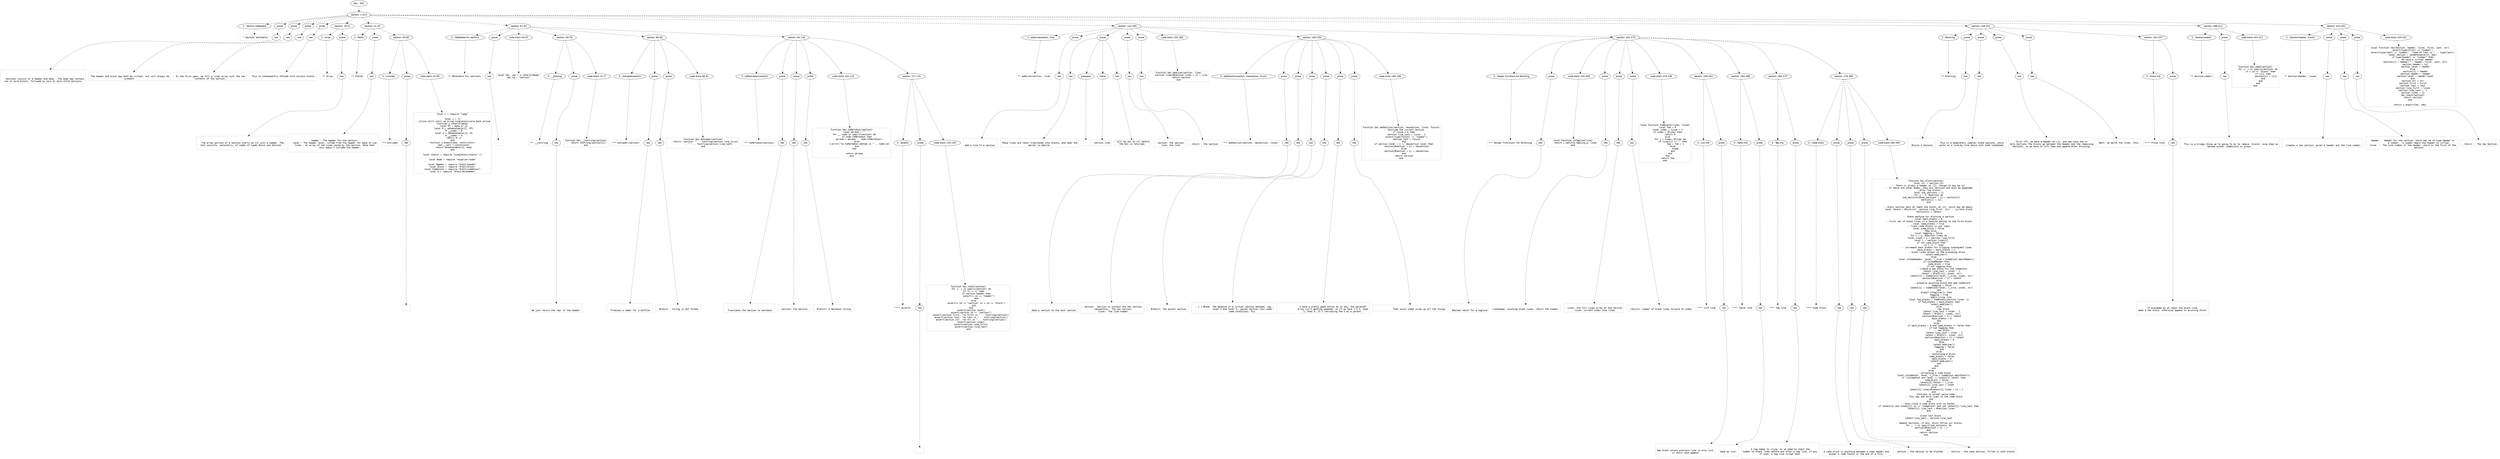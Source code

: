 digraph lpegNode {

node [fontname=Helvetica]
edge [style=dashed]

doc_0 [label="doc - 452"]


doc_0 -> { section_1}
{rank=same; section_1}

section_1 [label="section: 1-413"]


// END RANK doc_0

section_1 -> { header_2 prose_3 prose_4 prose_5 prose_6 section_7 section_8 section_9 section_10 section_11 section_12 section_13}
{rank=same; header_2 prose_3 prose_4 prose_5 prose_6 section_7 section_8 section_9 section_10 section_11 section_12 section_13}

header_2 [label="1 : Section metatable"]

prose_3 [label="prose"]

prose_4 [label="prose"]

prose_5 [label="prose"]

prose_6 [label="prose"]

section_7 [label="section: 16-21"]

section_8 [label="section: 22-29"]

section_9 [label="section: 61-93"]

section_10 [label="section: 142-200"]

section_11 [label="section: 238-251"]

section_12 [label="section: 396-413"]

section_13 [label="section: 414-452"]


// END RANK section_1

header_2 -> leaf_14
leaf_14  [color=Gray,shape=rectangle,fontname=Inconsolata,label=" * Section metatable"]
// END RANK header_2

prose_3 -> { raw_15}
{rank=same; raw_15}

raw_15 [label="raw"]


// END RANK prose_3

raw_15 -> leaf_16
leaf_16  [color=Gray,shape=rectangle,fontname=Inconsolata,label="


   Sections consist of a header and body.  The body may contain
 one or more blocks, followed by zero or more child sections.
"]
// END RANK raw_15

prose_4 -> { raw_17}
{rank=same; raw_17}

raw_17 [label="raw"]


// END RANK prose_4

raw_17 -> leaf_18
leaf_18  [color=Gray,shape=rectangle,fontname=Inconsolata,label="
 The header and block may both be virtual, but will always be
 present.
"]
// END RANK raw_17

prose_5 -> { raw_19}
{rank=same; raw_19}

raw_19 [label="raw"]


// END RANK prose_5

raw_19 -> leaf_20
leaf_20  [color=Gray,shape=rectangle,fontname=Inconsolata,label="
 In the first pass, we fill a lines array with the raw
 contents of the section.
"]
// END RANK raw_19

prose_6 -> { raw_21}
{rank=same; raw_21}

raw_21 [label="raw"]


// END RANK prose_6

raw_21 -> leaf_22
leaf_22  [color=Gray,shape=rectangle,fontname=Inconsolata,label="
 This is subsequently refined into various blocks.

"]
// END RANK raw_21

section_7 -> { header_23 prose_24}
{rank=same; header_23 prose_24}

header_23 [label="2 : Array"]

prose_24 [label="prose"]


// END RANK section_7

header_23 -> leaf_25
leaf_25  [color=Gray,shape=rectangle,fontname=Inconsolata,label=" ** Array"]
// END RANK header_23

prose_24 -> { raw_26}
{rank=same; raw_26}

raw_26 [label="raw"]


// END RANK prose_24

raw_26 -> leaf_27
leaf_27  [color=Gray,shape=rectangle,fontname=Inconsolata,label="

   The array portion of a section starts at [1] with a header. The
 rest consists, optionally, of nodes of types Block and Section.

"]
// END RANK raw_26

section_8 -> { header_28 prose_29 section_30}
{rank=same; header_28 prose_29 section_30}

header_28 [label="2 : Fields"]

prose_29 [label="prose"]

section_30 [label="section: 30-60"]


// END RANK section_8

header_28 -> leaf_31
leaf_31  [color=Gray,shape=rectangle,fontname=Inconsolata,label=" ** Fields"]
// END RANK header_28

prose_29 -> { raw_32}
{rank=same; raw_32}

raw_32 [label="raw"]


// END RANK prose_29

raw_32 -> leaf_33
leaf_33  [color=Gray,shape=rectangle,fontname=Inconsolata,label="

 - header : The header for the section.
 - level : The header level, lifted from the header for ease of use
 - lines : An array of the lines owned by the section. Note that
           this doesn't include the header.

"]
// END RANK raw_32

section_30 -> { header_34 prose_35 codeblock_36}
{rank=same; header_34 prose_35 codeblock_36}

header_34 [label="3 : Includes"]

prose_35 [label="prose"]

codeblock_36 [label="code block 32-58"]


// END RANK section_30

header_34 -> leaf_37
leaf_37  [color=Gray,shape=rectangle,fontname=Inconsolata,label="*** Includes"]
// END RANK header_34

prose_35 -> { raw_38}
{rank=same; raw_38}

raw_38 [label="raw"]


// END RANK prose_35

raw_38 -> leaf_39
leaf_39  [color=Gray,shape=rectangle,fontname=Inconsolata,label="
"]
// END RANK raw_38

codeblock_36 -> leaf_40
leaf_40  [color=Gray,shape=rectangle,fontname=Inconsolata,label="local L = require \"lpeg\"

local u = {}
-- inline utils until we bring singletons/core back online
function u.inherit(meta)
  local MT = meta or {}
  local M = setmetatable({}, MT)
  M.__index = M
  local m = setmetatable({}, M)
  m.__index = m
  return M, m
end
function u.export(mod, constructor)
  mod.__call = constructor
  return setmetatable({}, mod)
end

local status = require \"singletons/status\" ()

local Node = require \"espalier/node\"

local Header = require \"Orbit/header\"
local Block = require \"Orbit/block\"
local Codeblock = require \"Orbit/codeblock\"
local m = require \"Orbit/morphemes\""]
// END RANK codeblock_36

section_9 -> { header_41 prose_42 codeblock_43 section_44 section_45 section_46}
{rank=same; header_41 prose_42 codeblock_43 section_44 section_45 section_46}

header_41 [label="2 : Metatable for sections"]

prose_42 [label="prose"]

codeblock_43 [label="code block 63-67"]

section_44 [label="section: 69-79"]

section_45 [label="section: 80-93"]

section_46 [label="section: 94-116"]


// END RANK section_9

header_41 -> leaf_47
leaf_47  [color=Gray,shape=rectangle,fontname=Inconsolata,label="** Metatable for sections"]
// END RANK header_41

prose_42 -> { raw_48}
{rank=same; raw_48}

raw_48 [label="raw"]


// END RANK prose_42

raw_48 -> leaf_49
leaf_49  [color=Gray,shape=rectangle,fontname=Inconsolata,label="
"]
// END RANK raw_48

codeblock_43 -> leaf_50
leaf_50  [color=Gray,shape=rectangle,fontname=Inconsolata,label="local Sec, sec = u.inherit(Node)
Sec.id = \"section\"
"]
// END RANK codeblock_43

section_44 -> { header_51 prose_52 codeblock_53}
{rank=same; header_51 prose_52 codeblock_53}

header_51 [label="3 : __tostring"]

prose_52 [label="prose"]

codeblock_53 [label="code block 73-77"]


// END RANK section_44

header_51 -> leaf_54
leaf_54  [color=Gray,shape=rectangle,fontname=Inconsolata,label="*** __tostring"]
// END RANK header_51

prose_52 -> { raw_55}
{rank=same; raw_55}

raw_55 [label="raw"]


// END RANK prose_52

raw_55 -> leaf_56
leaf_56  [color=Gray,shape=rectangle,fontname=Inconsolata,label="

We just return the repr of the header.
"]
// END RANK raw_55

codeblock_53 -> leaf_57
leaf_57  [color=Gray,shape=rectangle,fontname=Inconsolata,label="function Sec.__tostring(section)
    return tostring(section[1])
end"]
// END RANK codeblock_53

section_45 -> { header_58 prose_59 prose_60 codeblock_61}
{rank=same; header_58 prose_59 prose_60 codeblock_61}

header_58 [label="3 : dotLabel(section)"]

prose_59 [label="prose"]

prose_60 [label="prose"]

codeblock_61 [label="code block 86-91"]


// END RANK section_45

header_58 -> leaf_62
leaf_62  [color=Gray,shape=rectangle,fontname=Inconsolata,label="*** dotLabel(section)"]
// END RANK header_58

prose_59 -> { raw_63}
{rank=same; raw_63}

raw_63 [label="raw"]


// END RANK prose_59

raw_63 -> leaf_64
leaf_64  [color=Gray,shape=rectangle,fontname=Inconsolata,label="

  Produces a label for a dotfile.
"]
// END RANK raw_63

prose_60 -> { raw_65}
{rank=same; raw_65}

raw_65 [label="raw"]


// END RANK prose_60

raw_65 -> leaf_66
leaf_66  [color=Gray,shape=rectangle,fontname=Inconsolata,label="
- #return : string in dot format.
"]
// END RANK raw_65

codeblock_61 -> leaf_67
leaf_67  [color=Gray,shape=rectangle,fontname=Inconsolata,label="function Sec.dotLabel(section)
    return \"section: \" .. tostring(section.line_first)
        .. \"-\" .. tostring(section.line_last)
end"]
// END RANK codeblock_61

section_46 -> { header_68 prose_69 prose_70 prose_71 codeblock_72 section_73}
{rank=same; header_68 prose_69 prose_70 prose_71 codeblock_72 section_73}

header_68 [label="3 : toMarkdown(section)"]

prose_69 [label="prose"]

prose_70 [label="prose"]

prose_71 [label="prose"]

codeblock_72 [label="code block 102-115"]

section_73 [label="section: 117-141"]


// END RANK section_46

header_68 -> leaf_74
leaf_74  [color=Gray,shape=rectangle,fontname=Inconsolata,label="*** toMarkdown(section)"]
// END RANK header_68

prose_69 -> { raw_75}
{rank=same; raw_75}

raw_75 [label="raw"]


// END RANK prose_69

raw_75 -> leaf_76
leaf_76  [color=Gray,shape=rectangle,fontname=Inconsolata,label="

  Translates the Section to markdown.
"]
// END RANK raw_75

prose_70 -> { raw_77}
{rank=same; raw_77}

raw_77 [label="raw"]


// END RANK prose_70

raw_77 -> leaf_78
leaf_78  [color=Gray,shape=rectangle,fontname=Inconsolata,label="
- section: the Section.
"]
// END RANK raw_77

prose_71 -> { raw_79}
{rank=same; raw_79}

raw_79 [label="raw"]


// END RANK prose_71

raw_79 -> leaf_80
leaf_80  [color=Gray,shape=rectangle,fontname=Inconsolata,label="
- #return: A Markdown string.
"]
// END RANK raw_79

codeblock_72 -> leaf_81
leaf_81  [color=Gray,shape=rectangle,fontname=Inconsolata,label="function Sec.toMarkdown(section)
    local phrase = \"\"
    for _, node in ipairs(section) do
        if node.toMarkdown then
            phrase = phrase .. node:toMarkdown()
        else
            s:error(\"no toMarkdown method in \" .. node.id)
        end
    end

    return phrase
end"]
// END RANK codeblock_72

section_73 -> { header_82 prose_83 codeblock_84}
{rank=same; header_82 prose_83 codeblock_84}

header_82 [label="4 : asserts"]

prose_83 [label="prose"]

codeblock_84 [label="code block 119-139"]


// END RANK section_73

header_82 -> leaf_85
leaf_85  [color=Gray,shape=rectangle,fontname=Inconsolata,label="**** asserts"]
// END RANK header_82

prose_83 -> { raw_86}
{rank=same; raw_86}

raw_86 [label="raw"]


// END RANK prose_83

raw_86 -> leaf_87
leaf_87  [color=Gray,shape=rectangle,fontname=Inconsolata,label="
"]
// END RANK raw_86

codeblock_84 -> leaf_88
leaf_88  [color=Gray,shape=rectangle,fontname=Inconsolata,label="function Sec.check(section)
    for i, v in ipairs(section) do
        if (i == 1) then
            if section.header then
                assert(v.id == \"header\")
            end
        else
            assert(v.id == \"section\" or v.id == \"block\")
        end
    end
    assert(section.level)
    assert(section.id == \"section\")
    assert(section.first, \"no first in \" .. tostring(section))
    assert(section.last, \"no last in \" .. tostring(section))
    assert(section.str, \"no str in \" .. tostring(section))
    assert(section.lines)
    assert(section.line_first)
    assert(section.line_last)
end"]
// END RANK codeblock_84

section_10 -> { header_89 prose_90 prose_91 prose_92 prose_93 codeblock_94 section_95 section_96}
{rank=same; header_89 prose_90 prose_91 prose_92 prose_93 codeblock_94 section_95 section_96}

header_89 [label="2 : addLine(section, line)"]

prose_90 [label="prose"]

prose_91 [label="prose"]

prose_92 [label="prose"]

prose_93 [label="prose"]

codeblock_94 [label="code block 155-160"]

section_95 [label="section: 163-200"]

section_96 [label="section: 201-275"]


// END RANK section_10

header_89 -> leaf_97
leaf_97  [color=Gray,shape=rectangle,fontname=Inconsolata,label="** addLine(section, line)"]
// END RANK header_89

prose_90 -> { raw_98}
{rank=same; raw_98}

raw_98 [label="raw"]


// END RANK prose_90

raw_98 -> leaf_99
leaf_99  [color=Gray,shape=rectangle,fontname=Inconsolata,label="

Add a line to a section.
"]
// END RANK raw_98

prose_91 -> { raw_100 prespace_101 literal_102 raw_103}
{rank=same; raw_100 prespace_101 literal_102 raw_103}

raw_100 [label="raw"]

prespace_101 [label="prespace"]

literal_102 [label="literal"]

raw_103 [label="raw"]


// END RANK prose_91

raw_100 -> leaf_104
leaf_104  [color=Gray,shape=rectangle,fontname=Inconsolata,label="
These lines are later translated into blocks, and when the
parser is mature,"]
// END RANK raw_100

prespace_101 -> leaf_105
leaf_105  [color=Gray,shape=rectangle,fontname=Inconsolata,label=" "]
// END RANK prespace_101

literal_102 -> leaf_106
leaf_106  [color=Gray,shape=rectangle,fontname=Inconsolata,label="section.line"]
// END RANK literal_102

raw_103 -> leaf_107
leaf_107  [color=Gray,shape=rectangle,fontname=Inconsolata,label=" will be set to nil before
the Doc is returned.
"]
// END RANK raw_103

prose_92 -> { raw_108}
{rank=same; raw_108}

raw_108 [label="raw"]


// END RANK prose_92

raw_108 -> leaf_109
leaf_109  [color=Gray,shape=rectangle,fontname=Inconsolata,label="
- section: the section
- line: the line
"]
// END RANK raw_108

prose_93 -> { raw_110}
{rank=same; raw_110}

raw_110 [label="raw"]


// END RANK prose_93

raw_110 -> leaf_111
leaf_111  [color=Gray,shape=rectangle,fontname=Inconsolata,label="
- return : the section
"]
// END RANK raw_110

codeblock_94 -> leaf_112
leaf_112  [color=Gray,shape=rectangle,fontname=Inconsolata,label="function Sec.addLine(section, line)
    section.lines[#section.lines + 1] = line
    return section
end"]
// END RANK codeblock_94

section_95 -> { header_113 prose_114 prose_115 prose_116 prose_117 prose_118 prose_119 codeblock_120}
{rank=same; header_113 prose_114 prose_115 prose_116 prose_117 prose_118 prose_119 codeblock_120}

header_113 [label="3 : addSection(section, newsection, linum)"]

prose_114 [label="prose"]

prose_115 [label="prose"]

prose_116 [label="prose"]

prose_117 [label="prose"]

prose_118 [label="prose"]

prose_119 [label="prose"]

codeblock_120 [label="code block 183-198"]


// END RANK section_95

header_113 -> leaf_121
leaf_121  [color=Gray,shape=rectangle,fontname=Inconsolata,label="*** addSection(section, newsection, linum)"]
// END RANK header_113

prose_114 -> { raw_122}
{rank=same; raw_122}

raw_122 [label="raw"]


// END RANK prose_114

raw_122 -> leaf_123
leaf_123  [color=Gray,shape=rectangle,fontname=Inconsolata,label="

  Adds a section to the host section
"]
// END RANK raw_122

prose_115 -> { raw_124}
{rank=same; raw_124}

raw_124 [label="raw"]


// END RANK prose_115

raw_124 -> leaf_125
leaf_125  [color=Gray,shape=rectangle,fontname=Inconsolata,label="
- section:  Section to contain the new section.
- newsection:  The new section.
- linum:  The line number.
"]
// END RANK raw_124

prose_116 -> { raw_126}
{rank=same; raw_126}

raw_126 [label="raw"]


// END RANK prose_116

raw_126 -> leaf_127
leaf_127  [color=Gray,shape=rectangle,fontname=Inconsolata,label="
- #return: the parent section.
"]
// END RANK raw_126

prose_117 -> { raw_128}
{rank=same; raw_128}

raw_128 [label="raw"]


// END RANK prose_117

raw_128 -> leaf_129
leaf_129  [color=Gray,shape=rectangle,fontname=Inconsolata,label="
  - [ ] #todo  The absence of a virtual section between, say,
               level 2 and level 4, causes section loss under
               some conditions. Fix.
"]
// END RANK raw_128

prose_118 -> { raw_130}
{rank=same; raw_130}

raw_130 [label="raw"]


// END RANK prose_118

raw_130 -> leaf_131
leaf_131  [color=Gray,shape=rectangle,fontname=Inconsolata,label="
               I have a pretty good notion as to why: the parentOf
               array isn't getting updated, so if we have 1:2:3, then
               2, then 4, it's retrieving the 3 as a parent.
"]
// END RANK raw_130

prose_119 -> { raw_132}
{rank=same; raw_132}

raw_132 [label="raw"]


// END RANK prose_119

raw_132 -> leaf_133
leaf_133  [color=Gray,shape=rectangle,fontname=Inconsolata,label="
               That would inded screw up all the things.
"]
// END RANK raw_132

codeblock_120 -> leaf_134
leaf_134  [color=Gray,shape=rectangle,fontname=Inconsolata,label="function Sec.addSection(section, newsection, linum, finish)
    -- Conclude the current section
    if linum > 0 then
        section.line_last = linum - 1
        assert(type(finish) == \"number\")
        section.last = finish
    end
    if section.level + 1 == newsection.level then
        section[#section + 1] = newsection
    else
        section[#section + 1] = newsection
    end
    return section
end"]
// END RANK codeblock_120

section_96 -> { header_135 prose_136 codeblock_137 prose_138 prose_139 prose_140 codeblock_141 section_142 section_143 section_144 section_145}
{rank=same; header_135 prose_136 codeblock_137 prose_138 prose_139 prose_140 codeblock_141 section_142 section_143 section_144 section_145}

header_135 [label="3 : Helper Functions for Blocking"]

prose_136 [label="prose"]

codeblock_137 [label="code block 205-209"]

prose_138 [label="prose"]

prose_139 [label="prose"]

prose_140 [label="prose"]

codeblock_141 [label="code block 219-236"]

section_142 [label="section: 258-263"]

section_143 [label="section: 264-268"]

section_144 [label="section: 269-275"]

section_145 [label="section: 276-395"]


// END RANK section_96

header_135 -> leaf_146
leaf_146  [color=Gray,shape=rectangle,fontname=Inconsolata,label="*** Helper Functions for Blocking"]
// END RANK header_135

prose_136 -> { raw_147}
{rank=same; raw_147}

raw_147 [label="raw"]


// END RANK prose_136

raw_147 -> leaf_148
leaf_148  [color=Gray,shape=rectangle,fontname=Inconsolata,label="

Boolean match for a tagline
"]
// END RANK raw_147

codeblock_137 -> leaf_149
leaf_149  [color=Gray,shape=rectangle,fontname=Inconsolata,label="local function isTagline(line)
    return L.match(m.tagline_p, line)
end"]
// END RANK codeblock_137

prose_138 -> { raw_150}
{rank=same; raw_150}

raw_150 [label="raw"]


// END RANK prose_138

raw_150 -> leaf_151
leaf_151  [color=Gray,shape=rectangle,fontname=Inconsolata,label="
Lookahead, counting blank lines, return the number.
"]
// END RANK raw_150

prose_139 -> { raw_152}
{rank=same; raw_152}

raw_152 [label="raw"]


// END RANK prose_139

raw_152 -> leaf_153
leaf_153  [color=Gray,shape=rectangle,fontname=Inconsolata,label="
- lines: the full lines array of the section
- linum: current index into lines
"]
// END RANK raw_152

prose_140 -> { raw_154}
{rank=same; raw_154}

raw_154 [label="raw"]


// END RANK prose_140

raw_154 -> leaf_155
leaf_155  [color=Gray,shape=rectangle,fontname=Inconsolata,label="
- returns: number of blank lines forward of index
"]
// END RANK raw_154

codeblock_141 -> leaf_156
leaf_156  [color=Gray,shape=rectangle,fontname=Inconsolata,label="local function fwdBlanks(lines, linum)
    local fwd = 0
    local index = linum + 1
    if index > #lines then
        return 0
    else
        for i = index, #lines do
            if lines[i] == \"\" then
                fwd = fwd + 1
            else
                break
            end
        end
    end
    return fwd
end"]
// END RANK codeblock_141

section_142 -> { header_157 prose_158}
{rank=same; header_157 prose_158}

header_157 [label="4 : List line"]

prose_158 [label="prose"]


// END RANK section_142

header_157 -> leaf_159
leaf_159  [color=Gray,shape=rectangle,fontname=Inconsolata,label="**** List line"]
// END RANK header_157

prose_158 -> { raw_160}
{rank=same; raw_160}

raw_160 [label="raw"]


// END RANK prose_158

raw_160 -> leaf_161
leaf_161  [color=Gray,shape=rectangle,fontname=Inconsolata,label="

New block unless previous line is also list,
in which case append.

"]
// END RANK raw_160

section_143 -> { header_162 prose_163}
{rank=same; header_162 prose_163}

header_162 [label="4 : Table line"]

prose_163 [label="prose"]


// END RANK section_143

header_162 -> leaf_164
leaf_164  [color=Gray,shape=rectangle,fontname=Inconsolata,label="**** Table line"]
// END RANK header_162

prose_163 -> { raw_165}
{rank=same; raw_165}

raw_165 [label="raw"]


// END RANK prose_163

raw_165 -> leaf_166
leaf_166  [color=Gray,shape=rectangle,fontname=Inconsolata,label="

Same as list.

"]
// END RANK raw_165

section_144 -> { header_167 prose_168}
{rank=same; header_167 prose_168}

header_167 [label="4 : Tag line"]

prose_168 [label="prose"]


// END RANK section_144

header_167 -> leaf_169
leaf_169  [color=Gray,shape=rectangle,fontname=Inconsolata,label="**** Tag line"]
// END RANK header_167

prose_168 -> { raw_170}
{rank=same; raw_170}

raw_170 [label="raw"]


// END RANK prose_168

raw_170 -> leaf_171
leaf_171  [color=Gray,shape=rectangle,fontname=Inconsolata,label="

A tag needs to cling, so we need to check the
number of blank lines before and after a tag line, if any.
If even, a tag line clings down.

"]
// END RANK raw_170

section_145 -> { header_172 prose_173 prose_174 prose_175 codeblock_176}
{rank=same; header_172 prose_173 prose_174 prose_175 codeblock_176}

header_172 [label="4 : Code block"]

prose_173 [label="prose"]

prose_174 [label="prose"]

prose_175 [label="prose"]

codeblock_176 [label="code block 285-394"]


// END RANK section_145

header_172 -> leaf_177
leaf_177  [color=Gray,shape=rectangle,fontname=Inconsolata,label="**** Code block"]
// END RANK header_172

prose_173 -> { raw_178}
{rank=same; raw_178}

raw_178 [label="raw"]


// END RANK prose_173

raw_178 -> leaf_179
leaf_179  [color=Gray,shape=rectangle,fontname=Inconsolata,label="

A code block is anything between a code header and
either a code footer or the end of a file.
"]
// END RANK raw_178

prose_174 -> { raw_180}
{rank=same; raw_180}

raw_180 [label="raw"]


// END RANK prose_174

raw_180 -> leaf_181
leaf_181  [color=Gray,shape=rectangle,fontname=Inconsolata,label="
- section : the Section to be blocked
"]
// END RANK raw_180

prose_175 -> { raw_182}
{rank=same; raw_182}

raw_182 [label="raw"]


// END RANK prose_175

raw_182 -> leaf_183
leaf_183  [color=Gray,shape=rectangle,fontname=Inconsolata,label="
- returns : the same Section, filled in with blocks
"]
// END RANK raw_182

codeblock_176 -> leaf_184
leaf_184  [color=Gray,shape=rectangle,fontname=Inconsolata,label="function Sec.block(section)
    local str = section.str
    -- There is always a header at [1], though it may be nil
    -- If there are other Nodes, they are sections and must be appended
    -- after the blocks.
    local sub_sections = {}
    for i = 2, #section do
        sub_sections[#sub_sections + 1] = section[i]
        section[i] = nil
    end

    -- Every section gets at least one block, at [2], which may be empty.
    local latest = Block(nil, section.line_first, str) -- current block
    section[2] = latest

    -- State machine for blocking a section
    local back_blanks = 0
    -- first set of blank lines in a section belong to the first block
    local lead_blanks = true
    -- Track code blocks in own logic
    local code_block = false
    -- Tags also
    local tagging = false
    for i = 1, #section.lines do
        local inset = i + section.line_first
        local l = section.lines[i]
        if not code_block then
            if l == \"\" then
                -- increment back blanks for clinging subsequent lines
                back_blanks = back_blanks + 1
                -- blank lines attach to the preceding block
                latest:addLine(l)
            else
                local isCodeHeader, level, l_trim = Codeblock.matchHead(l)
                if isCodeHeader then
                    code_block = true
                    if not tagging then
                        -- create a new block for the codeblock
                        latest.line_last = inset - 1
                        latest = Block(nil, inset, str)
                        latest[1] = Codeblock(level, l_trim, inset, str)
                        section[#section + 1] = latest
                    else
                        -- preserve existing block and add codeblock
                        tagging = false
                        latest[1] = Codeblock(level, l_trim, inset, str)
                    end
                elseif isTagline(l) then
                    tagging = true
                    -- apply cling rule
                    local fwd_blanks = fwdBlanks(section.lines, i)
                    if fwd_blanks > back_blanks then
                        latest:addLine(l)
                    else
                        -- new block
                        latest.line_last = inset - 1
                        latest = Block(l, inset, str)
                        section[#section + 1] = latest
                        back_blanks = 0
                    end
                else
                    if back_blanks > 0 and lead_blanks == false then
                        if not tagging then
                        -- new block
                            latest.line_last = inset - 1
                            latest = Block(l, inset, str)
                            section[#section + 1] = latest
                            back_blanks = 0
                        else
                            latest:addLine(l)
                            tagging = false
                        end
                    else
                        -- continuing a block
                        lead_blanks = false
                        back_blanks = 0
                        latest:addLine(l)
                    end
                end
            end
        else
            -- Collecting a code block
            local isCodeFoot, level, l_trim = Codeblock.matchFoot(l)
            if (isCodeFoot and level == latest[1].level) then
                code_block = false
                latest[1].footer = l_trim
                latest[1].line_last = inset
            else
                latest[1].lines[#latest[1].lines + 1] = l
            end
            -- Continue in normal parse mode
            -- This may add more lines to the code block
        end
    end
    -- Auto-close a code block with no footer.
    if latest[1] and latest[1].id == \"codeblock\" and not latest[1].line_last then
        latest[1].line_last = #section.lines
    end

    -- Close last block
    latest.line_last = section.line_last

    -- Append sections, if any, which follow our blocks
    for _, v in ipairs(sub_sections) do
        section[#section + 1] = v
    end
    return section
end"]
// END RANK codeblock_176

section_11 -> { header_185 prose_186 prose_187 prose_188 prose_189 section_190}
{rank=same; header_185 prose_186 prose_187 prose_188 prose_189 section_190}

header_185 [label="2 : Blocking"]

prose_186 [label="prose"]

prose_187 [label="prose"]

prose_188 [label="prose"]

prose_189 [label="prose"]

section_190 [label="section: 252-257"]


// END RANK section_11

header_185 -> leaf_191
leaf_191  [color=Gray,shape=rectangle,fontname=Inconsolata,label="** Blocking"]
// END RANK header_185

prose_186 -> { raw_192}
{rank=same; raw_192}

raw_192 [label="raw"]


// END RANK prose_186

raw_192 -> leaf_193
leaf_193  [color=Gray,shape=rectangle,fontname=Inconsolata,label="

  Blocks a Section.
"]
// END RANK raw_192

prose_187 -> { raw_194}
{rank=same; raw_194}

raw_194 [label="raw"]


// END RANK prose_187

raw_194 -> leaf_195
leaf_195  [color=Gray,shape=rectangle,fontname=Inconsolata,label="
This is a moderately complex state machine, which
works on a line-by-line basis with some lookahead.
"]
// END RANK raw_194

prose_188 -> { raw_196}
{rank=same; raw_196}

raw_196 [label="raw"]


// END RANK prose_188

raw_196 -> leaf_197
leaf_197  [color=Gray,shape=rectangle,fontname=Inconsolata,label="
First off, we have a Header at [1], and may have one or
more Sections The blocks go between the Header and the remaining
Sections, so we have to lift them and append after blocking.
"]
// END RANK raw_196

prose_189 -> { raw_198}
{rank=same; raw_198}

raw_198 [label="raw"]


// END RANK prose_189

raw_198 -> leaf_199
leaf_199  [color=Gray,shape=rectangle,fontname=Inconsolata,label="
Next, we parse the lines, thus:

"]
// END RANK raw_198

section_190 -> { header_200 prose_201}
{rank=same; header_200 prose_201}

header_200 [label="4 : Prose line"]

prose_201 [label="prose"]


// END RANK section_190

header_200 -> leaf_202
leaf_202  [color=Gray,shape=rectangle,fontname=Inconsolata,label="**** Prose line"]
// END RANK header_200

prose_201 -> { raw_203}
{rank=same; raw_203}

raw_203 [label="raw"]


// END RANK prose_201

raw_203 -> leaf_204
leaf_204  [color=Gray,shape=rectangle,fontname=Inconsolata,label="

If preceded by at least one blank line,
make a new block, otherwise append to existing block.

"]
// END RANK raw_203

section_12 -> { header_205 prose_206 codeblock_207}
{rank=same; header_205 prose_206 codeblock_207}

header_205 [label="2 : Section:weed()"]

prose_206 [label="prose"]

codeblock_207 [label="code block 401-411"]


// END RANK section_12

header_205 -> leaf_208
leaf_208  [color=Gray,shape=rectangle,fontname=Inconsolata,label="** Section:weed()"]
// END RANK header_205

prose_206 -> { raw_209}
{rank=same; raw_209}

raw_209 [label="raw"]


// END RANK prose_206

raw_209 -> leaf_210
leaf_210  [color=Gray,shape=rectangle,fontname=Inconsolata,label="

  This is a kludgy thing we're going to do to remove 'blocks' once they've
become either codeblocks or prose.
"]
// END RANK raw_209

codeblock_207 -> leaf_211
leaf_211  [color=Gray,shape=rectangle,fontname=Inconsolata,label="function Sec.weed(section)
    for i, v in ipairs(section) do
        if v.id == \"block\" then
            if v[1] then
                section[i] = v[1]
            end
        end
    end
end"]
// END RANK codeblock_207

section_13 -> { header_212 prose_213 prose_214 prose_215 codeblock_216}
{rank=same; header_212 prose_213 prose_214 prose_215 codeblock_216}

header_212 [label="2 : Section(header, linum)"]

prose_213 [label="prose"]

prose_214 [label="prose"]

prose_215 [label="prose"]

codeblock_216 [label="code block 425-451"]


// END RANK section_13

header_212 -> leaf_217
leaf_217  [color=Gray,shape=rectangle,fontname=Inconsolata,label="** Section(header, linum)"]
// END RANK header_212

prose_213 -> { raw_218}
{rank=same; raw_218}

raw_218 [label="raw"]


// END RANK prose_213

raw_218 -> leaf_219
leaf_219  [color=Gray,shape=rectangle,fontname=Inconsolata,label="

  Creates a new section, given a header and the line number.
"]
// END RANK raw_218

prose_214 -> { raw_220}
{rank=same; raw_220}

raw_220 [label="raw"]


// END RANK prose_214

raw_220 -> leaf_221
leaf_221  [color=Gray,shape=rectangle,fontname=Inconsolata,label="
- header :  Header for the section, which may be of type Header or
            a number.  A number means the header is virtual.
- linum  :  The line number of the header, which is the first of the
            Section.
"]
// END RANK raw_220

prose_215 -> { raw_222}
{rank=same; raw_222}

raw_222 [label="raw"]


// END RANK prose_215

raw_222 -> leaf_223
leaf_223  [color=Gray,shape=rectangle,fontname=Inconsolata,label="
- return :  The new Section.
"]
// END RANK raw_222

codeblock_216 -> leaf_224
leaf_224  [color=Gray,shape=rectangle,fontname=Inconsolata,label="local function new(Section, header, linum, first, last, str)
    assert(type(first) == \"number\")
    assert(type(last) == \"number\", \"type of last is \" .. type(last))
    local section = setmetatable({}, Sec)
    if type(header) == \"number\" then
        -- We have a virtual header
        section[1] = Header(\"\", header, first, last, str)
        section.header = nil
        section.level = header
    else
        section[1] = header
        section.header = header
        section.level = header.level
    end
    section.str = str
    section.first = first
    section.last = last
    section.line_first = linum
    section.line_last = -1
    section.lines = {}
    Sec.check(section)
    return section
end

return u.export(sec, new)"]
// END RANK codeblock_216


}
